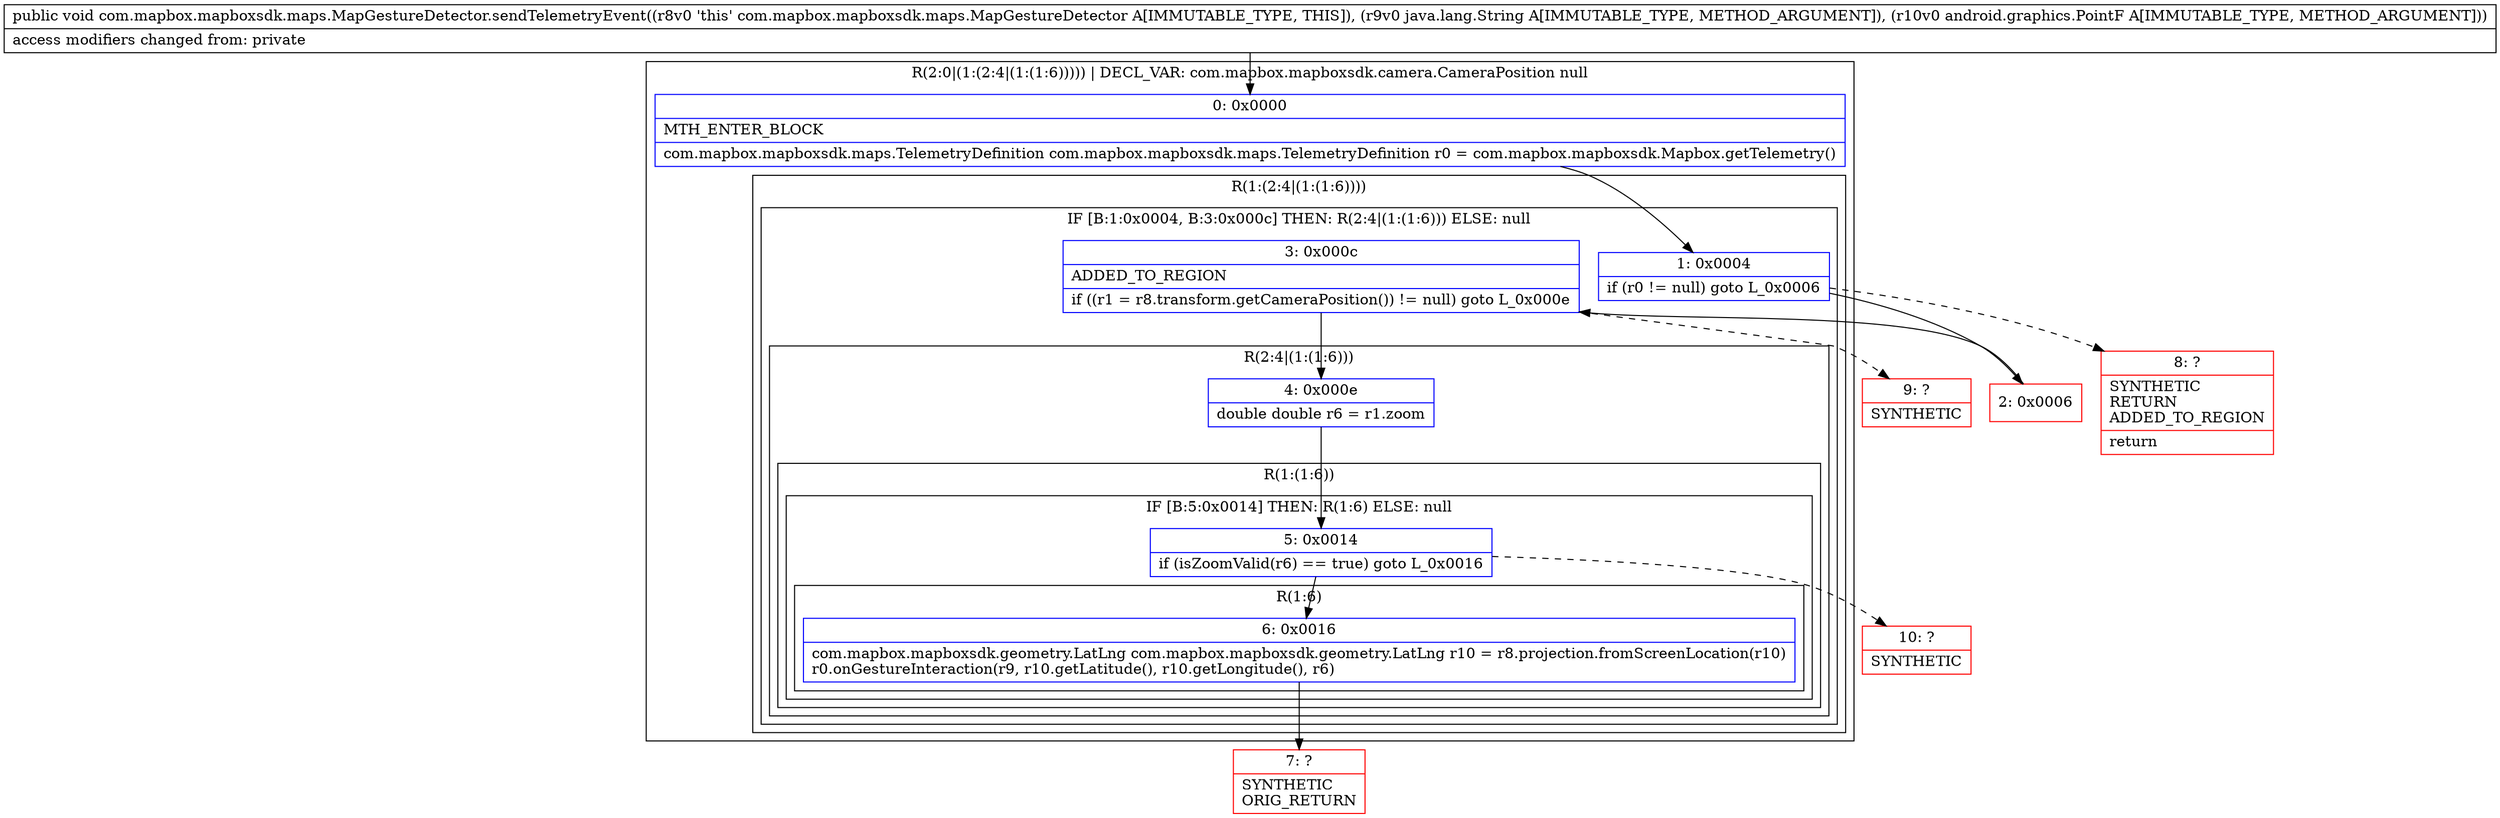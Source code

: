digraph "CFG forcom.mapbox.mapboxsdk.maps.MapGestureDetector.sendTelemetryEvent(Ljava\/lang\/String;Landroid\/graphics\/PointF;)V" {
subgraph cluster_Region_314022249 {
label = "R(2:0|(1:(2:4|(1:(1:6))))) | DECL_VAR: com.mapbox.mapboxsdk.camera.CameraPosition null\l";
node [shape=record,color=blue];
Node_0 [shape=record,label="{0\:\ 0x0000|MTH_ENTER_BLOCK\l|com.mapbox.mapboxsdk.maps.TelemetryDefinition com.mapbox.mapboxsdk.maps.TelemetryDefinition r0 = com.mapbox.mapboxsdk.Mapbox.getTelemetry()\l}"];
subgraph cluster_Region_2034221694 {
label = "R(1:(2:4|(1:(1:6))))";
node [shape=record,color=blue];
subgraph cluster_IfRegion_2057012373 {
label = "IF [B:1:0x0004, B:3:0x000c] THEN: R(2:4|(1:(1:6))) ELSE: null";
node [shape=record,color=blue];
Node_1 [shape=record,label="{1\:\ 0x0004|if (r0 != null) goto L_0x0006\l}"];
Node_3 [shape=record,label="{3\:\ 0x000c|ADDED_TO_REGION\l|if ((r1 = r8.transform.getCameraPosition()) != null) goto L_0x000e\l}"];
subgraph cluster_Region_820071478 {
label = "R(2:4|(1:(1:6)))";
node [shape=record,color=blue];
Node_4 [shape=record,label="{4\:\ 0x000e|double double r6 = r1.zoom\l}"];
subgraph cluster_Region_2069361262 {
label = "R(1:(1:6))";
node [shape=record,color=blue];
subgraph cluster_IfRegion_515106706 {
label = "IF [B:5:0x0014] THEN: R(1:6) ELSE: null";
node [shape=record,color=blue];
Node_5 [shape=record,label="{5\:\ 0x0014|if (isZoomValid(r6) == true) goto L_0x0016\l}"];
subgraph cluster_Region_2100373549 {
label = "R(1:6)";
node [shape=record,color=blue];
Node_6 [shape=record,label="{6\:\ 0x0016|com.mapbox.mapboxsdk.geometry.LatLng com.mapbox.mapboxsdk.geometry.LatLng r10 = r8.projection.fromScreenLocation(r10)\lr0.onGestureInteraction(r9, r10.getLatitude(), r10.getLongitude(), r6)\l}"];
}
}
}
}
}
}
}
Node_2 [shape=record,color=red,label="{2\:\ 0x0006}"];
Node_7 [shape=record,color=red,label="{7\:\ ?|SYNTHETIC\lORIG_RETURN\l}"];
Node_8 [shape=record,color=red,label="{8\:\ ?|SYNTHETIC\lRETURN\lADDED_TO_REGION\l|return\l}"];
Node_9 [shape=record,color=red,label="{9\:\ ?|SYNTHETIC\l}"];
Node_10 [shape=record,color=red,label="{10\:\ ?|SYNTHETIC\l}"];
MethodNode[shape=record,label="{public void com.mapbox.mapboxsdk.maps.MapGestureDetector.sendTelemetryEvent((r8v0 'this' com.mapbox.mapboxsdk.maps.MapGestureDetector A[IMMUTABLE_TYPE, THIS]), (r9v0 java.lang.String A[IMMUTABLE_TYPE, METHOD_ARGUMENT]), (r10v0 android.graphics.PointF A[IMMUTABLE_TYPE, METHOD_ARGUMENT]))  | access modifiers changed from: private\l}"];
MethodNode -> Node_0;
Node_0 -> Node_1;
Node_1 -> Node_2;
Node_1 -> Node_8[style=dashed];
Node_3 -> Node_4;
Node_3 -> Node_9[style=dashed];
Node_4 -> Node_5;
Node_5 -> Node_6;
Node_5 -> Node_10[style=dashed];
Node_6 -> Node_7;
Node_2 -> Node_3;
}

